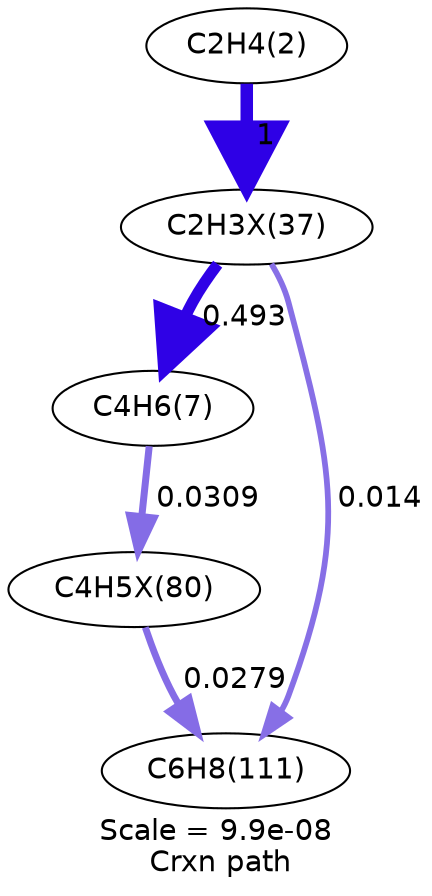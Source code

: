 digraph reaction_paths {
center=1;
s5 -> s42[fontname="Helvetica", style="setlinewidth(6)", arrowsize=3, color="0.7, 1.5, 0.9"
, label=" 1"];
s42 -> s8[fontname="Helvetica", style="setlinewidth(5.47)", arrowsize=2.73, color="0.7, 0.993, 0.9"
, label=" 0.493"];
s42 -> s12[fontname="Helvetica", style="setlinewidth(2.77)", arrowsize=1.39, color="0.7, 0.514, 0.9"
, label=" 0.014"];
s8 -> s46[fontname="Helvetica", style="setlinewidth(3.37)", arrowsize=1.69, color="0.7, 0.531, 0.9"
, label=" 0.0309"];
s46 -> s12[fontname="Helvetica", style="setlinewidth(3.3)", arrowsize=1.65, color="0.7, 0.528, 0.9"
, label=" 0.0279"];
s5 [ fontname="Helvetica", label="C2H4(2)"];
s8 [ fontname="Helvetica", label="C4H6(7)"];
s12 [ fontname="Helvetica", label="C6H8(111)"];
s42 [ fontname="Helvetica", label="C2H3X(37)"];
s46 [ fontname="Helvetica", label="C4H5X(80)"];
 label = "Scale = 9.9e-08\l Crxn path";
 fontname = "Helvetica";
}
